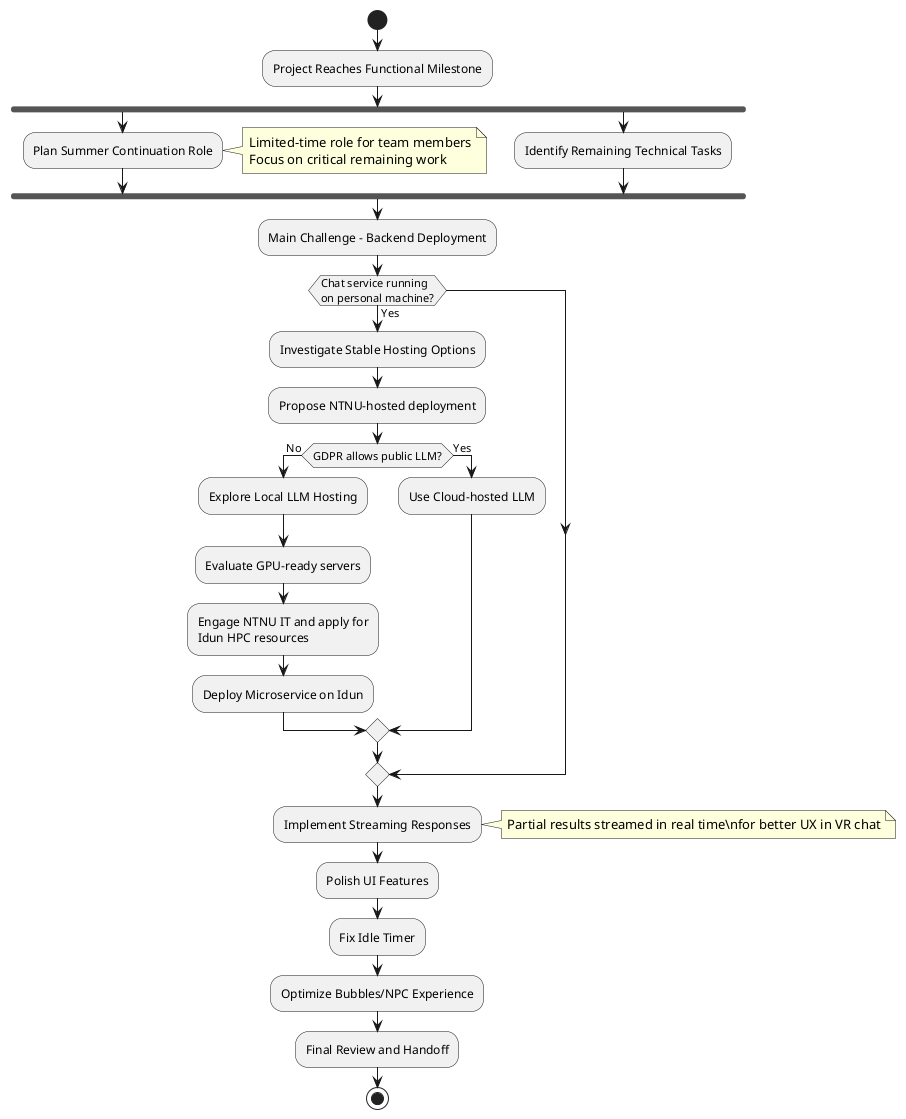 @startuml RoadAhead
start

:Project Reaches Functional Milestone;

fork
  :Plan Summer Continuation Role;
  note right
    Limited-time role for team members
    Focus on critical remaining work
  end note
fork again
  :Identify Remaining Technical Tasks;
end fork

:Main Challenge - Backend Deployment;

if (Chat service running\non personal machine?) then (Yes)
  :Investigate Stable Hosting Options;
  :Propose NTNU-hosted deployment;
  if (GDPR allows public LLM?) then (No)
    :Explore Local LLM Hosting;
    :Evaluate GPU-ready servers;
    :Engage NTNU IT and apply for\nIdun HPC resources;
    :Deploy Microservice on Idun;
  else (Yes)
    :Use Cloud-hosted LLM;
  endif
endif

:Implement Streaming Responses;
note right
  Partial results streamed in real time\nfor better UX in VR chat
end note

:Polish UI Features;
:Fix Idle Timer;
:Optimize Bubbles/NPC Experience;

:Final Review and Handoff;

stop
@enduml
